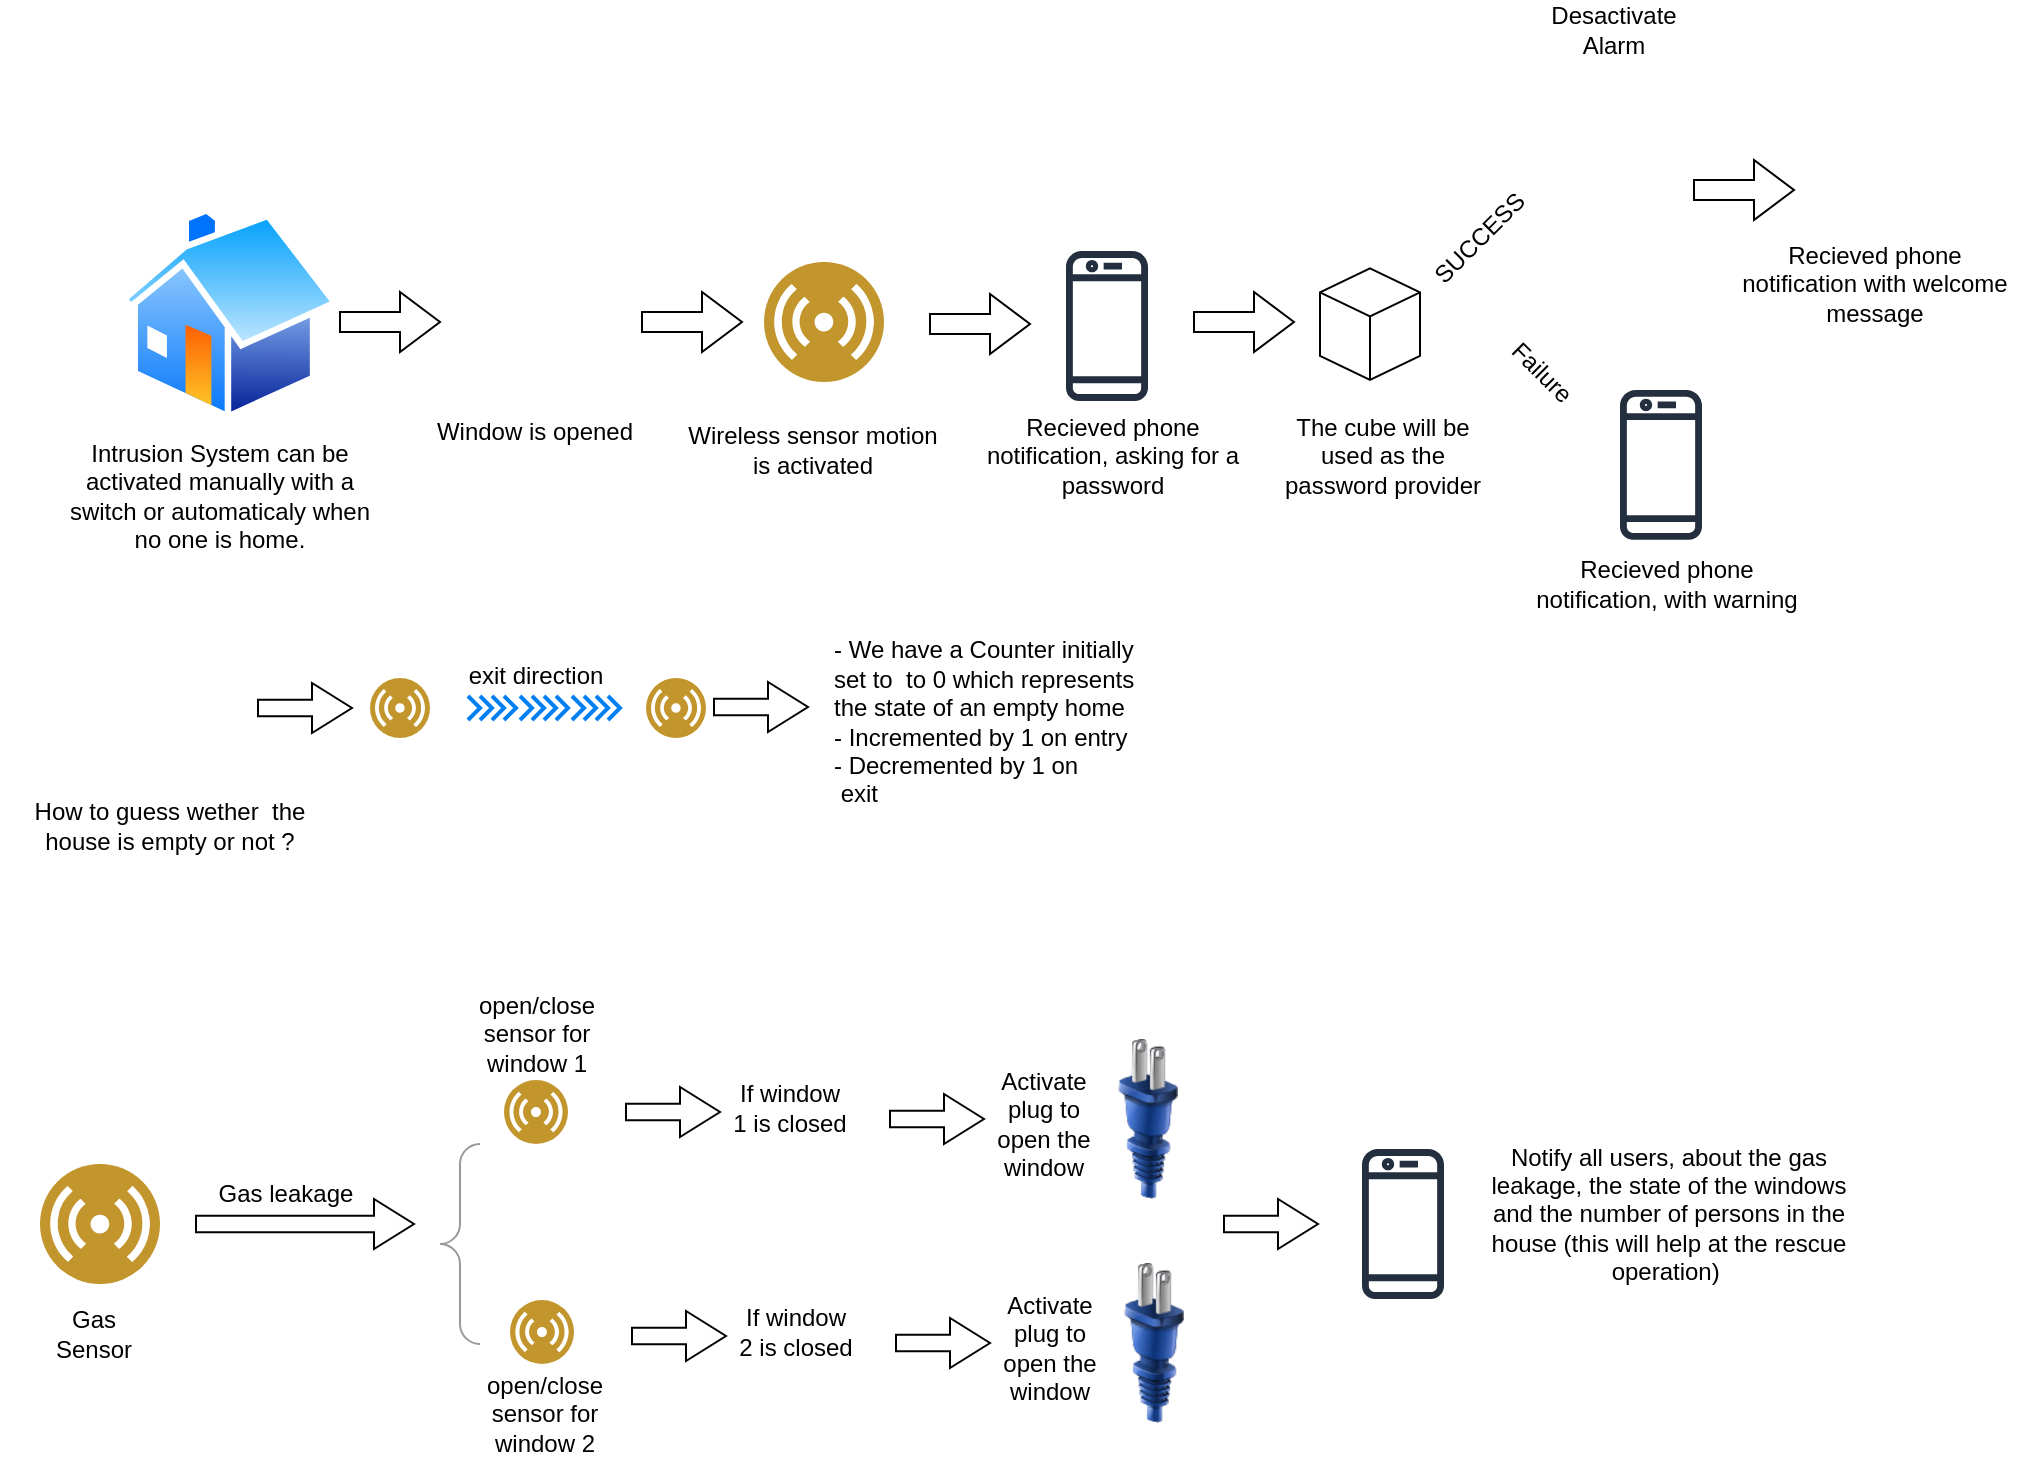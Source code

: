 <mxfile version="15.4.1" type="github">
  <diagram id="bTwpafyBJW6WgciV2X2A" name="Page-1">
    <mxGraphModel dx="1026" dy="436" grid="1" gridSize="10" guides="1" tooltips="1" connect="1" arrows="1" fold="1" page="1" pageScale="1" pageWidth="827" pageHeight="1169" math="0" shadow="0">
      <root>
        <mxCell id="0" />
        <mxCell id="1" parent="0" />
        <mxCell id="xdLl262BKOPs7i3tqqGX-3" value="" style="aspect=fixed;perimeter=ellipsePerimeter;html=1;align=center;shadow=0;dashed=0;spacingTop=3;image;image=img/lib/active_directory/home.svg;" vertex="1" parent="1">
          <mxGeometry x="163" y="358.3" width="110" height="106.7" as="geometry" />
        </mxCell>
        <mxCell id="xdLl262BKOPs7i3tqqGX-12" value="" style="html=1;shadow=0;dashed=0;align=center;verticalAlign=middle;shape=mxgraph.arrows2.arrow;dy=0.67;dx=20;notch=0;" vertex="1" parent="1">
          <mxGeometry x="273" y="401" width="50" height="30" as="geometry" />
        </mxCell>
        <mxCell id="xdLl262BKOPs7i3tqqGX-13" value="Intrusion System can be activated manually with a switch or automaticaly when no one is home." style="text;html=1;strokeColor=none;fillColor=none;align=center;verticalAlign=middle;whiteSpace=wrap;rounded=0;" vertex="1" parent="1">
          <mxGeometry x="133" y="465" width="160" height="76.7" as="geometry" />
        </mxCell>
        <mxCell id="xdLl262BKOPs7i3tqqGX-14" value="" style="shape=image;html=1;verticalAlign=top;verticalLabelPosition=bottom;labelBackgroundColor=#ffffff;imageAspect=0;aspect=fixed;image=https://cdn2.iconfinder.com/data/icons/household-things/64/house_window-128.png" vertex="1" parent="1">
          <mxGeometry x="337" y="379" width="74" height="74" as="geometry" />
        </mxCell>
        <mxCell id="xdLl262BKOPs7i3tqqGX-15" value="Window is opened" style="text;html=1;strokeColor=none;fillColor=none;align=center;verticalAlign=middle;whiteSpace=wrap;rounded=0;" vertex="1" parent="1">
          <mxGeometry x="298.5" y="453" width="143" height="36.7" as="geometry" />
        </mxCell>
        <mxCell id="xdLl262BKOPs7i3tqqGX-16" value="" style="html=1;shadow=0;dashed=0;align=center;verticalAlign=middle;shape=mxgraph.arrows2.arrow;dy=0.67;dx=20;notch=0;" vertex="1" parent="1">
          <mxGeometry x="424" y="401" width="50" height="30" as="geometry" />
        </mxCell>
        <mxCell id="xdLl262BKOPs7i3tqqGX-17" value="" style="aspect=fixed;perimeter=ellipsePerimeter;html=1;align=center;shadow=0;dashed=0;fontColor=#4277BB;labelBackgroundColor=#ffffff;fontSize=12;spacingTop=3;image;image=img/lib/ibm/users/sensor.svg;" vertex="1" parent="1">
          <mxGeometry x="485" y="386" width="60" height="60" as="geometry" />
        </mxCell>
        <mxCell id="xdLl262BKOPs7i3tqqGX-18" value="Wireless sensor motion&lt;br&gt;is activated" style="text;html=1;strokeColor=none;fillColor=none;align=center;verticalAlign=middle;whiteSpace=wrap;rounded=0;" vertex="1" parent="1">
          <mxGeometry x="437.5" y="461.7" width="143" height="36.7" as="geometry" />
        </mxCell>
        <mxCell id="xdLl262BKOPs7i3tqqGX-19" value="" style="html=1;shadow=0;dashed=0;align=center;verticalAlign=middle;shape=mxgraph.arrows2.arrow;dy=0.67;dx=20;notch=0;" vertex="1" parent="1">
          <mxGeometry x="568" y="402" width="50" height="30" as="geometry" />
        </mxCell>
        <mxCell id="xdLl262BKOPs7i3tqqGX-21" value="" style="sketch=0;outlineConnect=0;fontColor=#232F3E;gradientColor=none;fillColor=#232F3E;strokeColor=none;dashed=0;verticalLabelPosition=bottom;verticalAlign=top;align=center;html=1;fontSize=12;fontStyle=0;aspect=fixed;pointerEvents=1;shape=mxgraph.aws4.mobile_client;" vertex="1" parent="1">
          <mxGeometry x="636" y="379" width="41" height="78" as="geometry" />
        </mxCell>
        <mxCell id="xdLl262BKOPs7i3tqqGX-22" value="Recieved phone notification, asking for a password" style="text;html=1;strokeColor=none;fillColor=none;align=center;verticalAlign=middle;whiteSpace=wrap;rounded=0;" vertex="1" parent="1">
          <mxGeometry x="588" y="465" width="143" height="36.7" as="geometry" />
        </mxCell>
        <mxCell id="xdLl262BKOPs7i3tqqGX-31" value="" style="html=1;shadow=0;dashed=0;align=center;verticalAlign=middle;shape=mxgraph.arrows2.arrow;dy=0.67;dx=20;notch=0;" vertex="1" parent="1">
          <mxGeometry x="700" y="401" width="50" height="30" as="geometry" />
        </mxCell>
        <mxCell id="xdLl262BKOPs7i3tqqGX-32" value="" style="html=1;whiteSpace=wrap;shape=isoCube2;backgroundOutline=1;isoAngle=15;" vertex="1" parent="1">
          <mxGeometry x="763" y="389.15" width="50" height="55.85" as="geometry" />
        </mxCell>
        <mxCell id="xdLl262BKOPs7i3tqqGX-36" value="The cube will be used as the password provider" style="text;html=1;strokeColor=none;fillColor=none;align=center;verticalAlign=middle;whiteSpace=wrap;rounded=0;" vertex="1" parent="1">
          <mxGeometry x="740" y="451.85" width="109" height="63" as="geometry" />
        </mxCell>
        <mxCell id="xdLl262BKOPs7i3tqqGX-38" value="" style="sketch=0;outlineConnect=0;fontColor=#232F3E;gradientColor=none;fillColor=#232F3E;strokeColor=none;dashed=0;verticalLabelPosition=bottom;verticalAlign=top;align=center;html=1;fontSize=12;fontStyle=0;aspect=fixed;pointerEvents=1;shape=mxgraph.aws4.mobile_client;" vertex="1" parent="1">
          <mxGeometry x="913" y="448.4" width="41" height="78" as="geometry" />
        </mxCell>
        <mxCell id="xdLl262BKOPs7i3tqqGX-39" value="Recieved phone notification, with warning" style="text;html=1;strokeColor=none;fillColor=none;align=center;verticalAlign=middle;whiteSpace=wrap;rounded=0;" vertex="1" parent="1">
          <mxGeometry x="865" y="528.7" width="143" height="36.7" as="geometry" />
        </mxCell>
        <mxCell id="xdLl262BKOPs7i3tqqGX-40" value="" style="shape=image;html=1;verticalAlign=top;verticalLabelPosition=bottom;labelBackgroundColor=#ffffff;imageAspect=0;aspect=fixed;image=https://cdn3.iconfinder.com/data/icons/arrow-outline-8/32/arrow_2-128.png;direction=west;" vertex="1" parent="1">
          <mxGeometry x="835.65" y="428.4" width="70" height="70" as="geometry" />
        </mxCell>
        <mxCell id="xdLl262BKOPs7i3tqqGX-41" value="" style="shape=image;html=1;verticalAlign=top;verticalLabelPosition=bottom;labelBackgroundColor=#ffffff;imageAspect=0;aspect=fixed;image=https://cdn3.iconfinder.com/data/icons/arrow-outline-8/32/arrow-128.png" vertex="1" parent="1">
          <mxGeometry x="831.5" y="335" width="74.15" height="74.15" as="geometry" />
        </mxCell>
        <mxCell id="xdLl262BKOPs7i3tqqGX-42" value="SUCCESS" style="text;html=1;strokeColor=none;fillColor=none;align=center;verticalAlign=middle;whiteSpace=wrap;rounded=0;rotation=-45;" vertex="1" parent="1">
          <mxGeometry x="813" y="359.15" width="60" height="30" as="geometry" />
        </mxCell>
        <mxCell id="xdLl262BKOPs7i3tqqGX-44" value="" style="shape=image;html=1;verticalAlign=top;verticalLabelPosition=bottom;labelBackgroundColor=#ffffff;imageAspect=0;aspect=fixed;image=https://cdn0.iconfinder.com/data/icons/phosphor-duotone-vol-1/256/bell-slash-duotone-128.png" vertex="1" parent="1">
          <mxGeometry x="890" y="295" width="50" height="50" as="geometry" />
        </mxCell>
        <mxCell id="xdLl262BKOPs7i3tqqGX-45" value="Desactivate Alarm" style="text;html=1;strokeColor=none;fillColor=none;align=center;verticalAlign=middle;whiteSpace=wrap;rounded=0;" vertex="1" parent="1">
          <mxGeometry x="880" y="255" width="60" height="30" as="geometry" />
        </mxCell>
        <mxCell id="xdLl262BKOPs7i3tqqGX-46" value="" style="html=1;shadow=0;dashed=0;align=center;verticalAlign=middle;shape=mxgraph.arrows2.arrow;dy=0.67;dx=20;notch=0;" vertex="1" parent="1">
          <mxGeometry x="950" y="335" width="50" height="30" as="geometry" />
        </mxCell>
        <mxCell id="xdLl262BKOPs7i3tqqGX-47" value="Recieved phone notification with welcome message" style="text;html=1;strokeColor=none;fillColor=none;align=center;verticalAlign=middle;whiteSpace=wrap;rounded=0;" vertex="1" parent="1">
          <mxGeometry x="969" y="379" width="143" height="36.7" as="geometry" />
        </mxCell>
        <mxCell id="xdLl262BKOPs7i3tqqGX-49" value="Failure" style="text;html=1;strokeColor=none;fillColor=none;align=center;verticalAlign=middle;whiteSpace=wrap;rounded=0;rotation=45;" vertex="1" parent="1">
          <mxGeometry x="835.65" y="425.15" width="75.65" height="31.85" as="geometry" />
        </mxCell>
        <mxCell id="xdLl262BKOPs7i3tqqGX-51" value="" style="shape=image;html=1;verticalAlign=top;verticalLabelPosition=bottom;labelBackgroundColor=#ffffff;imageAspect=0;aspect=fixed;image=https://cdn4.iconfinder.com/data/icons/meBaze-Freebies/128/faq.png" vertex="1" parent="1">
          <mxGeometry x="162" y="580" width="58" height="58" as="geometry" />
        </mxCell>
        <mxCell id="xdLl262BKOPs7i3tqqGX-53" value="" style="html=1;shadow=0;dashed=0;align=center;verticalAlign=middle;shape=mxgraph.arrows2.arrow;dy=0.67;dx=20;notch=0;" vertex="1" parent="1">
          <mxGeometry x="232" y="596.5" width="47" height="25" as="geometry" />
        </mxCell>
        <mxCell id="xdLl262BKOPs7i3tqqGX-54" value="How to guess wether&amp;nbsp; the house is empty or not ?" style="text;html=1;strokeColor=none;fillColor=none;align=center;verticalAlign=middle;whiteSpace=wrap;rounded=0;" vertex="1" parent="1">
          <mxGeometry x="103" y="638" width="170" height="60" as="geometry" />
        </mxCell>
        <mxCell id="xdLl262BKOPs7i3tqqGX-55" value="" style="aspect=fixed;perimeter=ellipsePerimeter;html=1;align=center;shadow=0;dashed=0;fontColor=#4277BB;labelBackgroundColor=#ffffff;fontSize=12;spacingTop=3;image;image=img/lib/ibm/users/sensor.svg;" vertex="1" parent="1">
          <mxGeometry x="288" y="594" width="30" height="30" as="geometry" />
        </mxCell>
        <mxCell id="xdLl262BKOPs7i3tqqGX-56" value="" style="aspect=fixed;perimeter=ellipsePerimeter;html=1;align=center;shadow=0;dashed=0;fontColor=#4277BB;labelBackgroundColor=#ffffff;fontSize=12;spacingTop=3;image;image=img/lib/ibm/users/sensor.svg;" vertex="1" parent="1">
          <mxGeometry x="426" y="594" width="30" height="30" as="geometry" />
        </mxCell>
        <mxCell id="xdLl262BKOPs7i3tqqGX-59" value="" style="html=1;verticalLabelPosition=bottom;labelBackgroundColor=#ffffff;verticalAlign=top;shadow=0;dashed=0;strokeWidth=2;shape=mxgraph.ios7.misc.right;strokeColor=#0080f0;" vertex="1" parent="1">
          <mxGeometry x="337" y="603" width="6" height="12" as="geometry" />
        </mxCell>
        <mxCell id="xdLl262BKOPs7i3tqqGX-60" value="" style="html=1;verticalLabelPosition=bottom;labelBackgroundColor=#ffffff;verticalAlign=top;shadow=0;dashed=0;strokeWidth=2;shape=mxgraph.ios7.misc.right;strokeColor=#0080f0;" vertex="1" parent="1">
          <mxGeometry x="343" y="603" width="6" height="12" as="geometry" />
        </mxCell>
        <mxCell id="xdLl262BKOPs7i3tqqGX-61" value="" style="html=1;verticalLabelPosition=bottom;labelBackgroundColor=#ffffff;verticalAlign=top;shadow=0;dashed=0;strokeWidth=2;shape=mxgraph.ios7.misc.right;strokeColor=#0080f0;" vertex="1" parent="1">
          <mxGeometry x="349" y="603" width="6" height="12" as="geometry" />
        </mxCell>
        <mxCell id="xdLl262BKOPs7i3tqqGX-63" value="" style="html=1;verticalLabelPosition=bottom;labelBackgroundColor=#ffffff;verticalAlign=top;shadow=0;dashed=0;strokeWidth=2;shape=mxgraph.ios7.misc.right;strokeColor=#0080f0;" vertex="1" parent="1">
          <mxGeometry x="355" y="603" width="6" height="12" as="geometry" />
        </mxCell>
        <mxCell id="xdLl262BKOPs7i3tqqGX-64" value="exit direction" style="text;html=1;strokeColor=none;fillColor=none;align=center;verticalAlign=middle;whiteSpace=wrap;rounded=0;" vertex="1" parent="1">
          <mxGeometry x="331" y="578" width="80" height="30" as="geometry" />
        </mxCell>
        <mxCell id="xdLl262BKOPs7i3tqqGX-66" value="" style="html=1;verticalLabelPosition=bottom;labelBackgroundColor=#ffffff;verticalAlign=top;shadow=0;dashed=0;strokeWidth=2;shape=mxgraph.ios7.misc.right;strokeColor=#0080f0;" vertex="1" parent="1">
          <mxGeometry x="363" y="603" width="6" height="12" as="geometry" />
        </mxCell>
        <mxCell id="xdLl262BKOPs7i3tqqGX-67" value="" style="html=1;verticalLabelPosition=bottom;labelBackgroundColor=#ffffff;verticalAlign=top;shadow=0;dashed=0;strokeWidth=2;shape=mxgraph.ios7.misc.right;strokeColor=#0080f0;" vertex="1" parent="1">
          <mxGeometry x="369" y="603" width="6" height="12" as="geometry" />
        </mxCell>
        <mxCell id="xdLl262BKOPs7i3tqqGX-68" value="" style="html=1;verticalLabelPosition=bottom;labelBackgroundColor=#ffffff;verticalAlign=top;shadow=0;dashed=0;strokeWidth=2;shape=mxgraph.ios7.misc.right;strokeColor=#0080f0;" vertex="1" parent="1">
          <mxGeometry x="375" y="603" width="6" height="12" as="geometry" />
        </mxCell>
        <mxCell id="xdLl262BKOPs7i3tqqGX-69" value="" style="html=1;verticalLabelPosition=bottom;labelBackgroundColor=#ffffff;verticalAlign=top;shadow=0;dashed=0;strokeWidth=2;shape=mxgraph.ios7.misc.right;strokeColor=#0080f0;" vertex="1" parent="1">
          <mxGeometry x="381" y="603" width="6" height="12" as="geometry" />
        </mxCell>
        <mxCell id="xdLl262BKOPs7i3tqqGX-71" value="" style="html=1;verticalLabelPosition=bottom;labelBackgroundColor=#ffffff;verticalAlign=top;shadow=0;dashed=0;strokeWidth=2;shape=mxgraph.ios7.misc.right;strokeColor=#0080f0;" vertex="1" parent="1">
          <mxGeometry x="389" y="603" width="6" height="12" as="geometry" />
        </mxCell>
        <mxCell id="xdLl262BKOPs7i3tqqGX-72" value="" style="html=1;verticalLabelPosition=bottom;labelBackgroundColor=#ffffff;verticalAlign=top;shadow=0;dashed=0;strokeWidth=2;shape=mxgraph.ios7.misc.right;strokeColor=#0080f0;" vertex="1" parent="1">
          <mxGeometry x="395" y="603" width="6" height="12" as="geometry" />
        </mxCell>
        <mxCell id="xdLl262BKOPs7i3tqqGX-73" value="" style="html=1;verticalLabelPosition=bottom;labelBackgroundColor=#ffffff;verticalAlign=top;shadow=0;dashed=0;strokeWidth=2;shape=mxgraph.ios7.misc.right;strokeColor=#0080f0;" vertex="1" parent="1">
          <mxGeometry x="401" y="603" width="6" height="12" as="geometry" />
        </mxCell>
        <mxCell id="xdLl262BKOPs7i3tqqGX-74" value="" style="html=1;verticalLabelPosition=bottom;labelBackgroundColor=#ffffff;verticalAlign=top;shadow=0;dashed=0;strokeWidth=2;shape=mxgraph.ios7.misc.right;strokeColor=#0080f0;" vertex="1" parent="1">
          <mxGeometry x="407" y="603" width="6" height="12" as="geometry" />
        </mxCell>
        <mxCell id="xdLl262BKOPs7i3tqqGX-77" value="" style="html=1;shadow=0;dashed=0;align=center;verticalAlign=middle;shape=mxgraph.arrows2.arrow;dy=0.67;dx=20;notch=0;" vertex="1" parent="1">
          <mxGeometry x="460" y="596" width="47" height="25" as="geometry" />
        </mxCell>
        <mxCell id="xdLl262BKOPs7i3tqqGX-79" value="- We have a Counter initially set to&amp;nbsp; to&amp;nbsp;0 which represents the state of an empty home&lt;br&gt;- Incremented by 1 on entry&lt;br&gt;- Decremented by 1 on&lt;br&gt;&amp;nbsp;exit" style="text;html=1;strokeColor=none;fillColor=none;align=left;verticalAlign=middle;whiteSpace=wrap;rounded=0;" vertex="1" parent="1">
          <mxGeometry x="517.5" y="600.5" width="169.5" height="30" as="geometry" />
        </mxCell>
        <mxCell id="xdLl262BKOPs7i3tqqGX-80" value="" style="aspect=fixed;perimeter=ellipsePerimeter;html=1;align=center;shadow=0;dashed=0;fontColor=#4277BB;labelBackgroundColor=#ffffff;fontSize=12;spacingTop=3;image;image=img/lib/ibm/users/sensor.svg;" vertex="1" parent="1">
          <mxGeometry x="123" y="837" width="60" height="60" as="geometry" />
        </mxCell>
        <mxCell id="xdLl262BKOPs7i3tqqGX-81" value="Gas Sensor" style="text;html=1;strokeColor=none;fillColor=none;align=center;verticalAlign=middle;whiteSpace=wrap;rounded=0;" vertex="1" parent="1">
          <mxGeometry x="120" y="907" width="60" height="30" as="geometry" />
        </mxCell>
        <mxCell id="xdLl262BKOPs7i3tqqGX-82" value="" style="html=1;shadow=0;dashed=0;align=center;verticalAlign=middle;shape=mxgraph.arrows2.arrow;dy=0.67;dx=20;notch=0;" vertex="1" parent="1">
          <mxGeometry x="201" y="854.5" width="109" height="25" as="geometry" />
        </mxCell>
        <mxCell id="xdLl262BKOPs7i3tqqGX-83" value="Gas leakage" style="text;html=1;strokeColor=none;fillColor=none;align=center;verticalAlign=middle;whiteSpace=wrap;rounded=0;" vertex="1" parent="1">
          <mxGeometry x="201" y="837" width="90" height="30" as="geometry" />
        </mxCell>
        <mxCell id="xdLl262BKOPs7i3tqqGX-84" value="" style="labelPosition=right;align=left;strokeWidth=1;shape=mxgraph.mockup.markup.curlyBrace;html=1;shadow=0;dashed=0;strokeColor=#999999;direction=north;" vertex="1" parent="1">
          <mxGeometry x="323" y="827" width="20" height="100" as="geometry" />
        </mxCell>
        <mxCell id="xdLl262BKOPs7i3tqqGX-85" value="" style="aspect=fixed;perimeter=ellipsePerimeter;html=1;align=center;shadow=0;dashed=0;fontColor=#4277BB;labelBackgroundColor=#ffffff;fontSize=12;spacingTop=3;image;image=img/lib/ibm/users/sensor.svg;" vertex="1" parent="1">
          <mxGeometry x="355" y="795" width="32" height="32" as="geometry" />
        </mxCell>
        <mxCell id="xdLl262BKOPs7i3tqqGX-86" value="" style="aspect=fixed;perimeter=ellipsePerimeter;html=1;align=center;shadow=0;dashed=0;fontColor=#33C6FF;labelBackgroundColor=#ffffff;fontSize=12;spacingTop=3;image;image=img/lib/ibm/users/sensor.svg;" vertex="1" parent="1">
          <mxGeometry x="358" y="905" width="32" height="32" as="geometry" />
        </mxCell>
        <mxCell id="xdLl262BKOPs7i3tqqGX-87" value="open/close&lt;br&gt;sensor for window 1" style="text;html=1;strokeColor=none;fillColor=none;align=center;verticalAlign=middle;whiteSpace=wrap;rounded=0;" vertex="1" parent="1">
          <mxGeometry x="336.5" y="757" width="68.5" height="30" as="geometry" />
        </mxCell>
        <mxCell id="xdLl262BKOPs7i3tqqGX-89" value="" style="html=1;shadow=0;dashed=0;align=center;verticalAlign=middle;shape=mxgraph.arrows2.arrow;dy=0.67;dx=20;notch=0;" vertex="1" parent="1">
          <mxGeometry x="416" y="798.5" width="47" height="25" as="geometry" />
        </mxCell>
        <mxCell id="xdLl262BKOPs7i3tqqGX-91" value="If window 1 is closed" style="text;html=1;strokeColor=none;fillColor=none;align=center;verticalAlign=middle;whiteSpace=wrap;rounded=0;" vertex="1" parent="1">
          <mxGeometry x="468" y="793.5" width="60" height="30" as="geometry" />
        </mxCell>
        <mxCell id="xdLl262BKOPs7i3tqqGX-92" value="open/close&lt;br&gt;sensor for window 2" style="text;html=1;strokeColor=none;fillColor=none;align=center;verticalAlign=middle;whiteSpace=wrap;rounded=0;" vertex="1" parent="1">
          <mxGeometry x="341" y="947" width="68.5" height="30" as="geometry" />
        </mxCell>
        <mxCell id="xdLl262BKOPs7i3tqqGX-93" value="" style="html=1;shadow=0;dashed=0;align=center;verticalAlign=middle;shape=mxgraph.arrows2.arrow;dy=0.67;dx=20;notch=0;" vertex="1" parent="1">
          <mxGeometry x="548" y="802" width="47" height="25" as="geometry" />
        </mxCell>
        <mxCell id="xdLl262BKOPs7i3tqqGX-94" value="" style="image;html=1;image=img/lib/clip_art/general/Plug_128x128.png;align=left;" vertex="1" parent="1">
          <mxGeometry x="637" y="774.5" width="80" height="80" as="geometry" />
        </mxCell>
        <mxCell id="xdLl262BKOPs7i3tqqGX-95" value="Activate plug to open the window" style="text;html=1;strokeColor=none;fillColor=none;align=center;verticalAlign=middle;whiteSpace=wrap;rounded=0;" vertex="1" parent="1">
          <mxGeometry x="595" y="802" width="60" height="30" as="geometry" />
        </mxCell>
        <mxCell id="xdLl262BKOPs7i3tqqGX-97" value="" style="html=1;shadow=0;dashed=0;align=center;verticalAlign=middle;shape=mxgraph.arrows2.arrow;dy=0.67;dx=20;notch=0;" vertex="1" parent="1">
          <mxGeometry x="419" y="910.5" width="47" height="25" as="geometry" />
        </mxCell>
        <mxCell id="xdLl262BKOPs7i3tqqGX-98" value="If window 2 is closed" style="text;html=1;strokeColor=none;fillColor=none;align=center;verticalAlign=middle;whiteSpace=wrap;rounded=0;" vertex="1" parent="1">
          <mxGeometry x="471" y="905.5" width="60" height="30" as="geometry" />
        </mxCell>
        <mxCell id="xdLl262BKOPs7i3tqqGX-99" value="" style="html=1;shadow=0;dashed=0;align=center;verticalAlign=middle;shape=mxgraph.arrows2.arrow;dy=0.67;dx=20;notch=0;" vertex="1" parent="1">
          <mxGeometry x="551" y="914" width="47" height="25" as="geometry" />
        </mxCell>
        <mxCell id="xdLl262BKOPs7i3tqqGX-100" value="" style="image;html=1;image=img/lib/clip_art/general/Plug_128x128.png;align=left;" vertex="1" parent="1">
          <mxGeometry x="640" y="886.5" width="80" height="80" as="geometry" />
        </mxCell>
        <mxCell id="xdLl262BKOPs7i3tqqGX-101" value="Activate plug to open the window" style="text;html=1;strokeColor=none;fillColor=none;align=center;verticalAlign=middle;whiteSpace=wrap;rounded=0;" vertex="1" parent="1">
          <mxGeometry x="598" y="914" width="60" height="30" as="geometry" />
        </mxCell>
        <mxCell id="xdLl262BKOPs7i3tqqGX-102" value="" style="html=1;shadow=0;dashed=0;align=center;verticalAlign=middle;shape=mxgraph.arrows2.arrow;dy=0.67;dx=20;notch=0;" vertex="1" parent="1">
          <mxGeometry x="715" y="854.5" width="47" height="25" as="geometry" />
        </mxCell>
        <mxCell id="xdLl262BKOPs7i3tqqGX-105" value="" style="sketch=0;outlineConnect=0;fontColor=#232F3E;gradientColor=none;fillColor=#232F3E;strokeColor=none;dashed=0;verticalLabelPosition=bottom;verticalAlign=top;align=center;html=1;fontSize=12;fontStyle=0;aspect=fixed;pointerEvents=1;shape=mxgraph.aws4.mobile_client;" vertex="1" parent="1">
          <mxGeometry x="784" y="828" width="41" height="78" as="geometry" />
        </mxCell>
        <mxCell id="xdLl262BKOPs7i3tqqGX-106" value="Notify all users, about the gas leakage, the state of the windows&lt;br&gt;and the number of persons in the house (this will help at the rescue operation)&amp;nbsp;" style="text;html=1;strokeColor=none;fillColor=none;align=center;verticalAlign=middle;whiteSpace=wrap;rounded=0;" vertex="1" parent="1">
          <mxGeometry x="845" y="787" width="185" height="150" as="geometry" />
        </mxCell>
      </root>
    </mxGraphModel>
  </diagram>
</mxfile>
